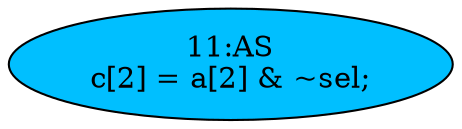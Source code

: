 strict digraph "" {
	node [label="\N"];
	"11:AS"	[ast="<pyverilog.vparser.ast.Assign object at 0x7f0043a92d90>",
		def_var="['c']",
		fillcolor=deepskyblue,
		label="11:AS
c[2] = a[2] & ~sel;",
		statements="[]",
		style=filled,
		typ=Assign,
		use_var="['a', 'sel']"];
}
